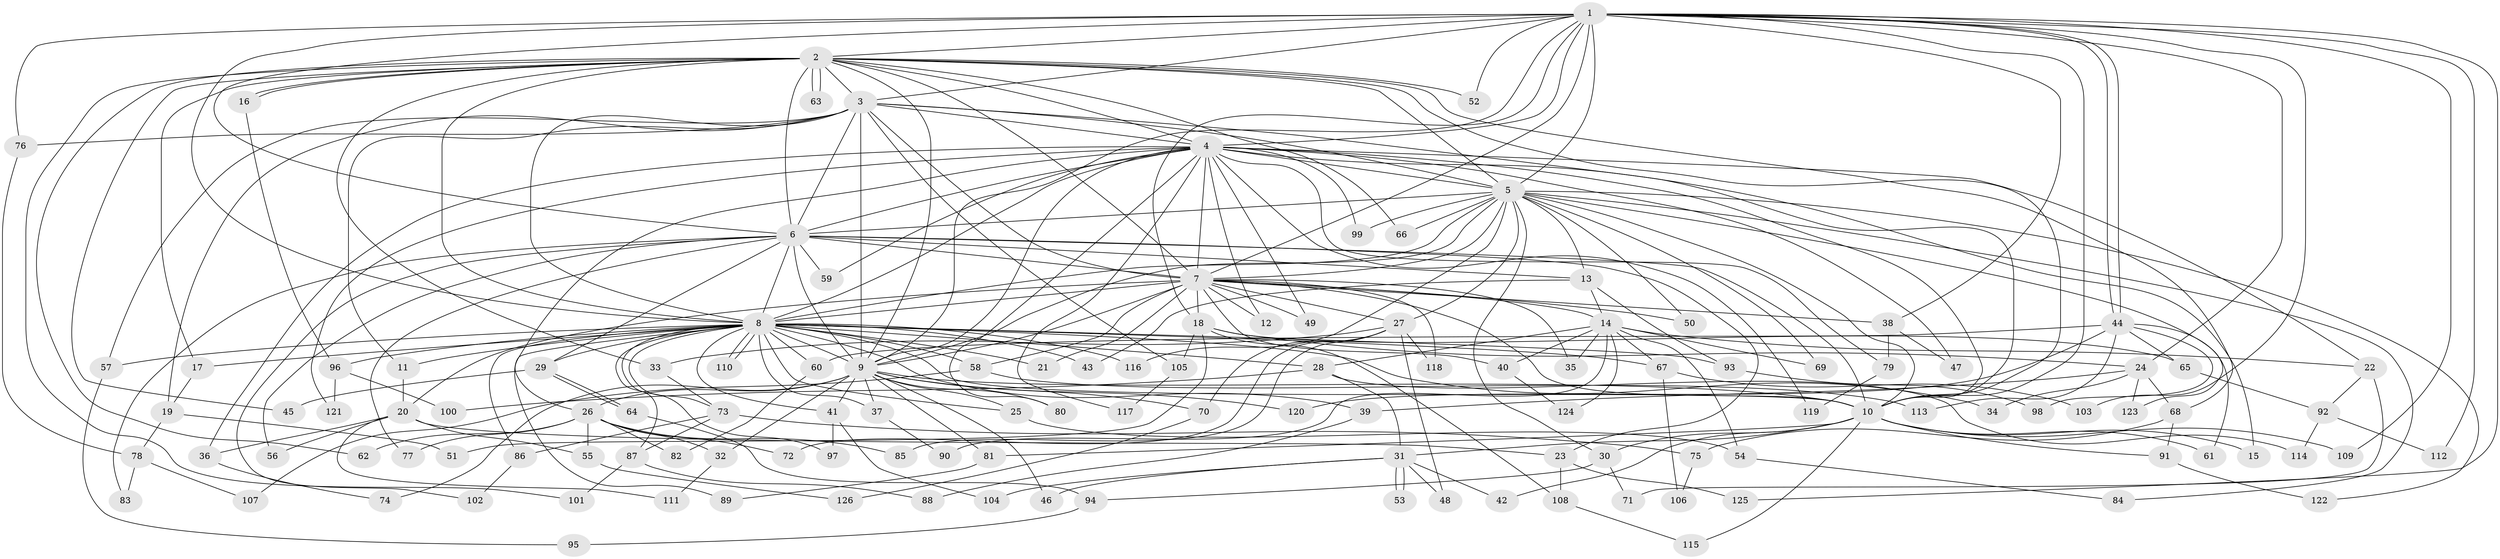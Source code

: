 // Generated by graph-tools (version 1.1) at 2025/10/02/27/25 16:10:56]
// undirected, 126 vertices, 277 edges
graph export_dot {
graph [start="1"]
  node [color=gray90,style=filled];
  1;
  2;
  3;
  4;
  5;
  6;
  7;
  8;
  9;
  10;
  11;
  12;
  13;
  14;
  15;
  16;
  17;
  18;
  19;
  20;
  21;
  22;
  23;
  24;
  25;
  26;
  27;
  28;
  29;
  30;
  31;
  32;
  33;
  34;
  35;
  36;
  37;
  38;
  39;
  40;
  41;
  42;
  43;
  44;
  45;
  46;
  47;
  48;
  49;
  50;
  51;
  52;
  53;
  54;
  55;
  56;
  57;
  58;
  59;
  60;
  61;
  62;
  63;
  64;
  65;
  66;
  67;
  68;
  69;
  70;
  71;
  72;
  73;
  74;
  75;
  76;
  77;
  78;
  79;
  80;
  81;
  82;
  83;
  84;
  85;
  86;
  87;
  88;
  89;
  90;
  91;
  92;
  93;
  94;
  95;
  96;
  97;
  98;
  99;
  100;
  101;
  102;
  103;
  104;
  105;
  106;
  107;
  108;
  109;
  110;
  111;
  112;
  113;
  114;
  115;
  116;
  117;
  118;
  119;
  120;
  121;
  122;
  123;
  124;
  125;
  126;
  1 -- 2;
  1 -- 3;
  1 -- 4;
  1 -- 5;
  1 -- 6;
  1 -- 7;
  1 -- 8;
  1 -- 9;
  1 -- 10;
  1 -- 18;
  1 -- 24;
  1 -- 38;
  1 -- 44;
  1 -- 44;
  1 -- 52;
  1 -- 76;
  1 -- 103;
  1 -- 109;
  1 -- 112;
  1 -- 125;
  2 -- 3;
  2 -- 4;
  2 -- 5;
  2 -- 6;
  2 -- 7;
  2 -- 8;
  2 -- 9;
  2 -- 10;
  2 -- 16;
  2 -- 16;
  2 -- 17;
  2 -- 33;
  2 -- 45;
  2 -- 52;
  2 -- 62;
  2 -- 63;
  2 -- 63;
  2 -- 66;
  2 -- 68;
  2 -- 101;
  3 -- 4;
  3 -- 5;
  3 -- 6;
  3 -- 7;
  3 -- 8;
  3 -- 9;
  3 -- 10;
  3 -- 11;
  3 -- 19;
  3 -- 57;
  3 -- 76;
  3 -- 105;
  4 -- 5;
  4 -- 6;
  4 -- 7;
  4 -- 8;
  4 -- 9;
  4 -- 10;
  4 -- 12;
  4 -- 15;
  4 -- 22;
  4 -- 26;
  4 -- 36;
  4 -- 47;
  4 -- 49;
  4 -- 59;
  4 -- 79;
  4 -- 80;
  4 -- 99;
  4 -- 117;
  4 -- 119;
  4 -- 121;
  5 -- 6;
  5 -- 7;
  5 -- 8;
  5 -- 9;
  5 -- 10;
  5 -- 13;
  5 -- 27;
  5 -- 30;
  5 -- 50;
  5 -- 66;
  5 -- 69;
  5 -- 84;
  5 -- 99;
  5 -- 116;
  5 -- 122;
  5 -- 123;
  6 -- 7;
  6 -- 8;
  6 -- 9;
  6 -- 10;
  6 -- 13;
  6 -- 23;
  6 -- 29;
  6 -- 56;
  6 -- 59;
  6 -- 77;
  6 -- 83;
  6 -- 102;
  7 -- 8;
  7 -- 9;
  7 -- 10;
  7 -- 12;
  7 -- 14;
  7 -- 18;
  7 -- 20;
  7 -- 21;
  7 -- 27;
  7 -- 35;
  7 -- 38;
  7 -- 40;
  7 -- 49;
  7 -- 50;
  7 -- 58;
  7 -- 118;
  8 -- 9;
  8 -- 10;
  8 -- 11;
  8 -- 17;
  8 -- 21;
  8 -- 25;
  8 -- 28;
  8 -- 29;
  8 -- 34;
  8 -- 37;
  8 -- 39;
  8 -- 41;
  8 -- 43;
  8 -- 57;
  8 -- 58;
  8 -- 60;
  8 -- 67;
  8 -- 73;
  8 -- 86;
  8 -- 87;
  8 -- 89;
  8 -- 93;
  8 -- 96;
  8 -- 97;
  8 -- 110;
  8 -- 110;
  8 -- 116;
  9 -- 10;
  9 -- 25;
  9 -- 26;
  9 -- 32;
  9 -- 37;
  9 -- 41;
  9 -- 46;
  9 -- 70;
  9 -- 74;
  9 -- 80;
  9 -- 81;
  9 -- 120;
  10 -- 15;
  10 -- 30;
  10 -- 31;
  10 -- 42;
  10 -- 61;
  10 -- 81;
  10 -- 91;
  10 -- 109;
  10 -- 115;
  11 -- 20;
  13 -- 14;
  13 -- 43;
  13 -- 93;
  14 -- 22;
  14 -- 28;
  14 -- 35;
  14 -- 40;
  14 -- 54;
  14 -- 67;
  14 -- 69;
  14 -- 90;
  14 -- 124;
  16 -- 96;
  17 -- 19;
  18 -- 24;
  18 -- 51;
  18 -- 65;
  18 -- 105;
  18 -- 108;
  19 -- 51;
  19 -- 78;
  20 -- 23;
  20 -- 36;
  20 -- 55;
  20 -- 56;
  20 -- 111;
  22 -- 71;
  22 -- 92;
  23 -- 108;
  23 -- 125;
  24 -- 34;
  24 -- 39;
  24 -- 68;
  24 -- 123;
  25 -- 54;
  26 -- 32;
  26 -- 55;
  26 -- 62;
  26 -- 72;
  26 -- 77;
  26 -- 82;
  26 -- 85;
  27 -- 33;
  27 -- 48;
  27 -- 70;
  27 -- 72;
  27 -- 85;
  27 -- 118;
  28 -- 31;
  28 -- 100;
  28 -- 114;
  29 -- 45;
  29 -- 64;
  29 -- 64;
  30 -- 71;
  30 -- 94;
  31 -- 42;
  31 -- 46;
  31 -- 48;
  31 -- 53;
  31 -- 53;
  31 -- 104;
  32 -- 111;
  33 -- 73;
  36 -- 74;
  37 -- 90;
  38 -- 47;
  38 -- 79;
  39 -- 88;
  40 -- 124;
  41 -- 97;
  41 -- 104;
  44 -- 60;
  44 -- 61;
  44 -- 65;
  44 -- 98;
  44 -- 113;
  44 -- 120;
  54 -- 84;
  55 -- 126;
  57 -- 95;
  58 -- 107;
  58 -- 113;
  60 -- 82;
  64 -- 94;
  65 -- 92;
  67 -- 103;
  67 -- 106;
  68 -- 75;
  68 -- 91;
  70 -- 126;
  73 -- 75;
  73 -- 86;
  73 -- 87;
  75 -- 106;
  76 -- 78;
  78 -- 83;
  78 -- 107;
  79 -- 119;
  81 -- 89;
  86 -- 102;
  87 -- 88;
  87 -- 101;
  91 -- 122;
  92 -- 112;
  92 -- 114;
  93 -- 98;
  94 -- 95;
  96 -- 100;
  96 -- 121;
  105 -- 117;
  108 -- 115;
}
